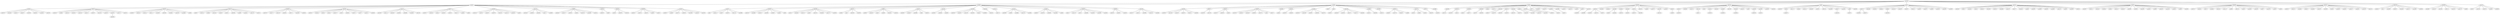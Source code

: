 graph X {
 100 [label="nodo100"];
 161 [label="nodo161"];
 465 [label="nodo465"];
 69 [label="nodo69"];
 46 [label="nodo46"];
 290 [label="nodo290"];
 153 [label="nodo153"];
 97 [label="nodo97"];
 72 [label="nodo72"];
 374 [label="nodo374"];
 78 [label="nodo78"];
 409 [label="nodo409"];
 131 [label="nodo131"];
 129 [label="nodo129"];
 329 [label="nodo329"];
 378 [label="nodo378"];
 442 [label="nodo442"];
 10 [label="nodo10"];
 297 [label="nodo297"];
 122 [label="nodo122"];
 323 [label="nodo323"];
 162 [label="nodo162"];
 102 [label="nodo102"];
 377 [label="nodo377"];
 204 [label="nodo204"];
 145 [label="nodo145"];
 86 [label="nodo86"];
 332 [label="nodo332"];
 424 [label="nodo424"];
 308 [label="nodo308"];
 203 [label="nodo203"];
 477 [label="nodo477"];
 247 [label="nodo247"];
 358 [label="nodo358"];
 157 [label="nodo157"];
 61 [label="nodo61"];
 237 [label="nodo237"];
 236 [label="nodo236"];
 459 [label="nodo459"];
 436 [label="nodo436"];
 124 [label="nodo124"];
 146 [label="nodo146"];
 483 [label="nodo483"];
 392 [label="nodo392"];
 491 [label="nodo491"];
 166 [label="nodo166"];
 300 [label="nodo300"];
 471 [label="nodo471"];
 437 [label="nodo437"];
 397 [label="nodo397"];
 440 [label="nodo440"];
 280 [label="nodo280"];
 484 [label="nodo484"];
 27 [label="nodo27"];
 3 [label="nodo3"];
 186 [label="nodo186"];
 466 [label="nodo466"];
 238 [label="nodo238"];
 312 [label="nodo312"];
 373 [label="nodo373"];
 73 [label="nodo73"];
 488 [label="nodo488"];
 309 [label="nodo309"];
 158 [label="nodo158"];
 266 [label="nodo266"];
 448 [label="nodo448"];
 93 [label="nodo93"];
 372 [label="nodo372"];
 189 [label="nodo189"];
 275 [label="nodo275"];
 286 [label="nodo286"];
 62 [label="nodo62"];
 283 [label="nodo283"];
 71 [label="nodo71"];
 485 [label="nodo485"];
 475 [label="nodo475"];
 362 [label="nodo362"];
 289 [label="nodo289"];
 251 [label="nodo251"];
 215 [label="nodo215"];
 30 [label="nodo30"];
 51 [label="nodo51"];
 130 [label="nodo130"];
 205 [label="nodo205"];
 458 [label="nodo458"];
 492 [label="nodo492"];
 388 [label="nodo388"];
 482 [label="nodo482"];
 264 [label="nodo264"];
 415 [label="nodo415"];
 103 [label="nodo103"];
 40 [label="nodo40"];
 375 [label="nodo375"];
 160 [label="nodo160"];
 425 [label="nodo425"];
 447 [label="nodo447"];
 413 [label="nodo413"];
 389 [label="nodo389"];
 270 [label="nodo270"];
 136 [label="nodo136"];
 0 [label="nodo0"];
 353 [label="nodo353"];
 263 [label="nodo263"];
 462 [label="nodo462"];
 156 [label="nodo156"];
 246 [label="nodo246"];
 410 [label="nodo410"];
 5 [label="nodo5"];
 208 [label="nodo208"];
 390 [label="nodo390"];
 298 [label="nodo298"];
 319 [label="nodo319"];
 106 [label="nodo106"];
 35 [label="nodo35"];
 173 [label="nodo173"];
 48 [label="nodo48"];
 214 [label="nodo214"];
 408 [label="nodo408"];
 321 [label="nodo321"];
 134 [label="nodo134"];
 269 [label="nodo269"];
 417 [label="nodo417"];
 292 [label="nodo292"];
 8 [label="nodo8"];
 285 [label="nodo285"];
 273 [label="nodo273"];
 296 [label="nodo296"];
 354 [label="nodo354"];
 481 [label="nodo481"];
 80 [label="nodo80"];
 154 [label="nodo154"];
 333 [label="nodo333"];
 257 [label="nodo257"];
 412 [label="nodo412"];
 39 [label="nodo39"];
 357 [label="nodo357"];
 38 [label="nodo38"];
 165 [label="nodo165"];
 356 [label="nodo356"];
 260 [label="nodo260"];
 340 [label="nodo340"];
 47 [label="nodo47"];
 262 [label="nodo262"];
 25 [label="nodo25"];
 435 [label="nodo435"];
 199 [label="nodo199"];
 355 [label="nodo355"];
 399 [label="nodo399"];
 152 [label="nodo152"];
 177 [label="nodo177"];
 343 [label="nodo343"];
 49 [label="nodo49"];
 365 [label="nodo365"];
 385 [label="nodo385"];
 282 [label="nodo282"];
 406 [label="nodo406"];
 125 [label="nodo125"];
 58 [label="nodo58"];
 439 [label="nodo439"];
 241 [label="nodo241"];
 287 [label="nodo287"];
 231 [label="nodo231"];
 220 [label="nodo220"];
 364 [label="nodo364"];
 63 [label="nodo63"];
 313 [label="nodo313"];
 242 [label="nodo242"];
 369 [label="nodo369"];
 395 [label="nodo395"];
 299 [label="nodo299"];
 261 [label="nodo261"];
 66 [label="nodo66"];
 416 [label="nodo416"];
 138 [label="nodo138"];
 381 [label="nodo381"];
 92 [label="nodo92"];
 450 [label="nodo450"];
 474 [label="nodo474"];
 391 [label="nodo391"];
 75 [label="nodo75"];
 460 [label="nodo460"];
 254 [label="nodo254"];
 114 [label="nodo114"];
 98 [label="nodo98"];
 133 [label="nodo133"];
 53 [label="nodo53"];
 304 [label="nodo304"];
 209 [label="nodo209"];
 57 [label="nodo57"];
 376 [label="nodo376"];
 55 [label="nodo55"];
 32 [label="nodo32"];
 315 [label="nodo315"];
 470 [label="nodo470"];
 463 [label="nodo463"];
 407 [label="nodo407"];
 456 [label="nodo456"];
 352 [label="nodo352"];
 190 [label="nodo190"];
 56 [label="nodo56"];
 383 [label="nodo383"];
 401 [label="nodo401"];
 147 [label="nodo147"];
 301 [label="nodo301"];
 109 [label="nodo109"];
 110 [label="nodo110"];
 422 [label="nodo422"];
 7 [label="nodo7"];
 393 [label="nodo393"];
 347 [label="nodo347"];
 428 [label="nodo428"];
 151 [label="nodo151"];
 368 [label="nodo368"];
 384 [label="nodo384"];
 490 [label="nodo490"];
 193 [label="nodo193"];
 148 [label="nodo148"];
 113 [label="nodo113"];
 310 [label="nodo310"];
 178 [label="nodo178"];
 65 [label="nodo65"];
 54 [label="nodo54"];
 164 [label="nodo164"];
 279 [label="nodo279"];
 90 [label="nodo90"];
 398 [label="nodo398"];
 479 [label="nodo479"];
 438 [label="nodo438"];
 197 [label="nodo197"];
 427 [label="nodo427"];
 169 [label="nodo169"];
 302 [label="nodo302"];
 284 [label="nodo284"];
 250 [label="nodo250"];
 419 [label="nodo419"];
 68 [label="nodo68"];
 253 [label="nodo253"];
 202 [label="nodo202"];
 194 [label="nodo194"];
 211 [label="nodo211"];
 187 [label="nodo187"];
 126 [label="nodo126"];
 325 [label="nodo325"];
 370 [label="nodo370"];
 121 [label="nodo121"];
 222 [label="nodo222"];
 405 [label="nodo405"];
 324 [label="nodo324"];
 414 [label="nodo414"];
 111 [label="nodo111"];
 293 [label="nodo293"];
 249 [label="nodo249"];
 464 [label="nodo464"];
 229 [label="nodo229"];
 480 [label="nodo480"];
 83 [label="nodo83"];
 87 [label="nodo87"];
 224 [label="nodo224"];
 96 [label="nodo96"];
 184 [label="nodo184"];
 29 [label="nodo29"];
 411 [label="nodo411"];
 338 [label="nodo338"];
 89 [label="nodo89"];
 441 [label="nodo441"];
 116 [label="nodo116"];
 212 [label="nodo212"];
 379 [label="nodo379"];
 277 [label="nodo277"];
 218 [label="nodo218"];
 420 [label="nodo420"];
 171 [label="nodo171"];
 206 [label="nodo206"];
 434 [label="nodo434"];
 331 [label="nodo331"];
 433 [label="nodo433"];
 20 [label="nodo20"];
 42 [label="nodo42"];
 327 [label="nodo327"];
 15 [label="nodo15"];
 452 [label="nodo452"];
 371 [label="nodo371"];
 77 [label="nodo77"];
 311 [label="nodo311"];
 348 [label="nodo348"];
 239 [label="nodo239"];
 112 [label="nodo112"];
 344 [label="nodo344"];
 248 [label="nodo248"];
 486 [label="nodo486"];
 400 [label="nodo400"];
 139 [label="nodo139"];
 207 [label="nodo207"];
 350 [label="nodo350"];
 24 [label="nodo24"];
 341 [label="nodo341"];
 181 [label="nodo181"];
 117 [label="nodo117"];
 64 [label="nodo64"];
 91 [label="nodo91"];
 143 [label="nodo143"];
 79 [label="nodo79"];
 351 [label="nodo351"];
 278 [label="nodo278"];
 182 [label="nodo182"];
 115 [label="nodo115"];
 404 [label="nodo404"];
 52 [label="nodo52"];
 244 [label="nodo244"];
 454 [label="nodo454"];
 200 [label="nodo200"];
 17 [label="nodo17"];
 495 [label="nodo495"];
 443 [label="nodo443"];
 227 [label="nodo227"];
 291 [label="nodo291"];
 28 [label="nodo28"];
 216 [label="nodo216"];
 496 [label="nodo496"];
 314 [label="nodo314"];
 423 [label="nodo423"];
 67 [label="nodo67"];
 26 [label="nodo26"];
 476 [label="nodo476"];
 149 [label="nodo149"];
 451 [label="nodo451"];
 213 [label="nodo213"];
 167 [label="nodo167"];
 95 [label="nodo95"];
 317 [label="nodo317"];
 387 [label="nodo387"];
 99 [label="nodo99"];
 175 [label="nodo175"];
 335 [label="nodo335"];
 198 [label="nodo198"];
 426 [label="nodo426"];
 226 [label="nodo226"];
 2 [label="nodo2"];
 421 [label="nodo421"];
 37 [label="nodo37"];
 472 [label="nodo472"];
 118 [label="nodo118"];
 396 [label="nodo396"];
 105 [label="nodo105"];
 469 [label="nodo469"];
 431 [label="nodo431"];
 336 [label="nodo336"];
 487 [label="nodo487"];
 94 [label="nodo94"];
 9 [label="nodo9"];
 14 [label="nodo14"];
 363 [label="nodo363"];
 132 [label="nodo132"];
 81 [label="nodo81"];
 120 [label="nodo120"];
 349 [label="nodo349"];
 172 [label="nodo172"];
 326 [label="nodo326"];
 84 [label="nodo84"];
 1 [label="nodo1"];
 183 [label="nodo183"];
 256 [label="nodo256"];
 59 [label="nodo59"];
 455 [label="nodo455"];
 21 [label="nodo21"];
 36 [label="nodo36"];
 345 [label="nodo345"];
 334 [label="nodo334"];
 382 [label="nodo382"];
 402 [label="nodo402"];
 366 [label="nodo366"];
 6 [label="nodo6"];
 322 [label="nodo322"];
 281 [label="nodo281"];
 446 [label="nodo446"];
 497 [label="nodo497"];
 328 [label="nodo328"];
 367 [label="nodo367"];
 140 [label="nodo140"];
 163 [label="nodo163"];
 43 [label="nodo43"];
 380 [label="nodo380"];
 191 [label="nodo191"];
 174 [label="nodo174"];
 306 [label="nodo306"];
 60 [label="nodo60"];
 499 [label="nodo499"];
 135 [label="nodo135"];
 394 [label="nodo394"];
 361 [label="nodo361"];
 219 [label="nodo219"];
 468 [label="nodo468"];
 288 [label="nodo288"];
 82 [label="nodo82"];
 31 [label="nodo31"];
 119 [label="nodo119"];
 12 [label="nodo12"];
 489 [label="nodo489"];
 430 [label="nodo430"];
 386 [label="nodo386"];
 265 [label="nodo265"];
 235 [label="nodo235"];
 307 [label="nodo307"];
 453 [label="nodo453"];
 137 [label="nodo137"];
 141 [label="nodo141"];
 360 [label="nodo360"];
 104 [label="nodo104"];
 494 [label="nodo494"];
 295 [label="nodo295"];
 108 [label="nodo108"];
 232 [label="nodo232"];
 473 [label="nodo473"];
 221 [label="nodo221"];
 493 [label="nodo493"];
 159 [label="nodo159"];
 128 [label="nodo128"];
 107 [label="nodo107"];
 320 [label="nodo320"];
 33 [label="nodo33"];
 150 [label="nodo150"];
 305 [label="nodo305"];
 243 [label="nodo243"];
 403 [label="nodo403"];
 170 [label="nodo170"];
 4 [label="nodo4"];
 217 [label="nodo217"];
 44 [label="nodo44"];
 252 [label="nodo252"];
 445 [label="nodo445"];
 318 [label="nodo318"];
 188 [label="nodo188"];
 267 [label="nodo267"];
 268 [label="nodo268"];
 176 [label="nodo176"];
 201 [label="nodo201"];
 418 [label="nodo418"];
 185 [label="nodo185"];
 127 [label="nodo127"];
 272 [label="nodo272"];
 449 [label="nodo449"];
 101 [label="nodo101"];
 346 [label="nodo346"];
 123 [label="nodo123"];
 461 [label="nodo461"];
 179 [label="nodo179"];
 467 [label="nodo467"];
 88 [label="nodo88"];
 18 [label="nodo18"];
 85 [label="nodo85"];
 45 [label="nodo45"];
 478 [label="nodo478"];
 255 [label="nodo255"];
 142 [label="nodo142"];
 192 [label="nodo192"];
 13 [label="nodo13"];
 41 [label="nodo41"];
 271 [label="nodo271"];
 76 [label="nodo76"];
 330 [label="nodo330"];
 23 [label="nodo23"];
 276 [label="nodo276"];
 234 [label="nodo234"];
 225 [label="nodo225"];
 155 [label="nodo155"];
 274 [label="nodo274"];
 359 [label="nodo359"];
 168 [label="nodo168"];
 316 [label="nodo316"];
 180 [label="nodo180"];
 342 [label="nodo342"];
 19 [label="nodo19"];
 22 [label="nodo22"];
 258 [label="nodo258"];
 498 [label="nodo498"];
 429 [label="nodo429"];
 210 [label="nodo210"];
 74 [label="nodo74"];
 34 [label="nodo34"];
 444 [label="nodo444"];
 233 [label="nodo233"];
 432 [label="nodo432"];
 223 [label="nodo223"];
 196 [label="nodo196"];
 144 [label="nodo144"];
 50 [label="nodo50"];
 230 [label="nodo230"];
 11 [label="nodo11"];
 245 [label="nodo245"];
 303 [label="nodo303"];
 294 [label="nodo294"];
 240 [label="nodo240"];
 16 [label="nodo16"];
 457 [label="nodo457"];
 195 [label="nodo195"];
 70 [label="nodo70"];
 339 [label="nodo339"];
 337 [label="nodo337"];
 228 [label="nodo228"];
 259 [label="nodo259"];
  100 -- 161 ;
  100 -- 465 ;
  100 -- 69 ;
  100 -- 46 ;
  100 -- 290 ;
  100 -- 153 ;
  100 -- 97 ;
  100 -- 72 ;
  100 -- 374 ;
  100 -- 78 ;
  100 -- 409 ;
  100 -- 131 ;
  100 -- 129 ;
  100 -- 329 ;
  100 -- 378 ;
  161 -- 442 ;
  161 -- 10 ;
  161 -- 297 ;
  161 -- 122 ;
  161 -- 323 ;
  161 -- 162 ;
  161 -- 102 ;
  161 -- 377 ;
  161 -- 204 ;
  161 -- 145 ;
  161 -- 86 ;
  161 -- 332 ;
  161 -- 424 ;
  161 -- 308 ;
  161 -- 203 ;
  465 -- 477 ;
  465 -- 247 ;
  465 -- 358 ;
  465 -- 157 ;
  465 -- 61 ;
  465 -- 237 ;
  465 -- 236 ;
  465 -- 459 ;
  465 -- 436 ;
  465 -- 124 ;
  465 -- 146 ;
  465 -- 483 ;
  465 -- 392 ;
  465 -- 491 ;
  465 -- 166 ;
  69 -- 300 ;
  69 -- 471 ;
  69 -- 437 ;
  69 -- 397 ;
  69 -- 440 ;
  69 -- 280 ;
  69 -- 484 ;
  69 -- 27 ;
  69 -- 3 ;
  69 -- 186 ;
  69 -- 466 ;
  69 -- 238 ;
  69 -- 312 ;
  69 -- 373 ;
  69 -- 73 ;
  69 -- 488 ;
  46 -- 309 ;
  46 -- 158 ;
  46 -- 266 ;
  46 -- 448 ;
  46 -- 93 ;
  46 -- 372 ;
  46 -- 189 ;
  46 -- 275 ;
  46 -- 286 ;
  46 -- 62 ;
  46 -- 283 ;
  46 -- 71 ;
  46 -- 485 ;
  46 -- 475 ;
  46 -- 362 ;
  46 -- 289 ;
  46 -- 251 ;
  46 -- 215 ;
  46 -- 30 ;
  46 -- 51 ;
  46 -- 130 ;
  290 -- 205 ;
  290 -- 458 ;
  290 -- 492 ;
  290 -- 388 ;
  290 -- 482 ;
  290 -- 264 ;
  290 -- 415 ;
  290 -- 103 ;
  290 -- 40 ;
  290 -- 375 ;
  290 -- 160 ;
  290 -- 425 ;
  290 -- 447 ;
  153 -- 413 ;
  153 -- 389 ;
  153 -- 270 ;
  153 -- 136 ;
  153 -- 0 ;
  153 -- 353 ;
  153 -- 263 ;
  153 -- 462 ;
  153 -- 156 ;
  153 -- 246 ;
  153 -- 410 ;
  153 -- 5 ;
  153 -- 208 ;
  153 -- 390 ;
  153 -- 298 ;
  153 -- 319 ;
  97 -- 106 ;
  97 -- 35 ;
  97 -- 173 ;
  97 -- 48 ;
  97 -- 214 ;
  97 -- 408 ;
  97 -- 321 ;
  97 -- 134 ;
  97 -- 269 ;
  97 -- 417 ;
  97 -- 292 ;
  97 -- 8 ;
  97 -- 285 ;
  72 -- 273 ;
  72 -- 296 ;
  72 -- 354 ;
  72 -- 481 ;
  72 -- 80 ;
  72 -- 154 ;
  72 -- 333 ;
  72 -- 257 ;
  72 -- 412 ;
  72 -- 39 ;
  72 -- 357 ;
  72 -- 38 ;
  72 -- 165 ;
  72 -- 356 ;
  72 -- 260 ;
  374 -- 340 ;
  374 -- 47 ;
  374 -- 262 ;
  374 -- 25 ;
  374 -- 435 ;
  374 -- 199 ;
  374 -- 355 ;
  374 -- 399 ;
  374 -- 152 ;
  374 -- 177 ;
  374 -- 343 ;
  374 -- 49 ;
  374 -- 365 ;
  374 -- 385 ;
  374 -- 282 ;
  374 -- 406 ;
  374 -- 125 ;
  374 -- 58 ;
  374 -- 439 ;
  374 -- 241 ;
  78 -- 287 ;
  78 -- 231 ;
  78 -- 220 ;
  78 -- 364 ;
  78 -- 63 ;
  78 -- 313 ;
  78 -- 242 ;
  78 -- 369 ;
  78 -- 395 ;
  78 -- 299 ;
  78 -- 261 ;
  78 -- 66 ;
  78 -- 416 ;
  78 -- 138 ;
  78 -- 381 ;
  78 -- 92 ;
  78 -- 450 ;
  409 -- 474 ;
  409 -- 391 ;
  409 -- 75 ;
  409 -- 460 ;
  409 -- 254 ;
  409 -- 114 ;
  409 -- 98 ;
  409 -- 133 ;
  409 -- 53 ;
  409 -- 304 ;
  409 -- 209 ;
  409 -- 57 ;
  409 -- 376 ;
  409 -- 55 ;
  409 -- 32 ;
  131 -- 315 ;
  131 -- 470 ;
  131 -- 463 ;
  131 -- 407 ;
  131 -- 456 ;
  131 -- 352 ;
  131 -- 190 ;
  131 -- 56 ;
  131 -- 383 ;
  131 -- 401 ;
  131 -- 147 ;
  131 -- 301 ;
  131 -- 109 ;
  131 -- 110 ;
  129 -- 422 ;
  129 -- 7 ;
  129 -- 393 ;
  129 -- 347 ;
  129 -- 428 ;
  129 -- 151 ;
  129 -- 368 ;
  129 -- 384 ;
  329 -- 490 ;
  329 -- 193 ;
  329 -- 148 ;
  329 -- 113 ;
  329 -- 310 ;
  329 -- 178 ;
  329 -- 65 ;
  378 -- 54 ;
  378 -- 164 ;
  378 -- 279 ;
  378 -- 90 ;
  378 -- 398 ;
  442 -- 479 ;
  442 -- 438 ;
  442 -- 197 ;
  442 -- 427 ;
  442 -- 169 ;
  442 -- 302 ;
  442 -- 284 ;
  442 -- 250 ;
  10 -- 419 ;
  10 -- 68 ;
  10 -- 253 ;
  10 -- 202 ;
  10 -- 194 ;
  10 -- 211 ;
  10 -- 187 ;
  10 -- 126 ;
  10 -- 325 ;
  10 -- 370 ;
  10 -- 121 ;
  10 -- 222 ;
  297 -- 405 ;
  297 -- 324 ;
  297 -- 414 ;
  297 -- 111 ;
  297 -- 293 ;
  297 -- 249 ;
  297 -- 464 ;
  297 -- 229 ;
  297 -- 480 ;
  297 -- 83 ;
  122 -- 87 ;
  122 -- 224 ;
  122 -- 96 ;
  122 -- 184 ;
  122 -- 29 ;
  122 -- 411 ;
  122 -- 338 ;
  122 -- 89 ;
  122 -- 441 ;
  122 -- 116 ;
  122 -- 212 ;
  323 -- 379 ;
  323 -- 277 ;
  323 -- 218 ;
  323 -- 420 ;
  323 -- 171 ;
  323 -- 206 ;
  323 -- 434 ;
  162 -- 331 ;
  162 -- 433 ;
  162 -- 20 ;
  162 -- 42 ;
  162 -- 327 ;
  162 -- 15 ;
  162 -- 452 ;
  162 -- 371 ;
  162 -- 77 ;
  162 -- 311 ;
  162 -- 348 ;
  102 -- 239 ;
  102 -- 112 ;
  102 -- 344 ;
  102 -- 248 ;
  102 -- 486 ;
  102 -- 400 ;
  102 -- 139 ;
  377 -- 207 ;
  377 -- 350 ;
  377 -- 24 ;
  377 -- 341 ;
  377 -- 181 ;
  377 -- 117 ;
  377 -- 64 ;
  377 -- 91 ;
  204 -- 143 ;
  204 -- 79 ;
  204 -- 351 ;
  204 -- 278 ;
  204 -- 182 ;
  204 -- 115 ;
  204 -- 404 ;
  204 -- 52 ;
  145 -- 244 ;
  145 -- 454 ;
  145 -- 200 ;
  145 -- 17 ;
  145 -- 495 ;
  86 -- 443 ;
  86 -- 227 ;
  86 -- 291 ;
  86 -- 28 ;
  86 -- 216 ;
  86 -- 496 ;
  86 -- 314 ;
  332 -- 423 ;
  332 -- 67 ;
  424 -- 26 ;
  424 -- 476 ;
  424 -- 149 ;
  308 -- 451 ;
  308 -- 213 ;
  308 -- 167 ;
  308 -- 95 ;
  308 -- 317 ;
  203 -- 387 ;
  203 -- 99 ;
  203 -- 175 ;
  203 -- 335 ;
  203 -- 198 ;
  203 -- 426 ;
  203 -- 226 ;
  477 -- 2 ;
  477 -- 421 ;
  477 -- 37 ;
  477 -- 472 ;
  477 -- 118 ;
  477 -- 396 ;
  247 -- 105 ;
  247 -- 469 ;
  247 -- 431 ;
  247 -- 336 ;
  247 -- 487 ;
  247 -- 94 ;
  247 -- 9 ;
  358 -- 14 ;
  358 -- 363 ;
  358 -- 132 ;
  358 -- 81 ;
  358 -- 120 ;
  358 -- 349 ;
  358 -- 172 ;
  358 -- 326 ;
  157 -- 84 ;
  157 -- 1 ;
  157 -- 183 ;
  157 -- 256 ;
  61 -- 59 ;
  61 -- 455 ;
  61 -- 21 ;
  61 -- 36 ;
  61 -- 345 ;
  61 -- 334 ;
  237 -- 382 ;
  237 -- 402 ;
  237 -- 366 ;
  237 -- 6 ;
  237 -- 322 ;
  236 -- 281 ;
  236 -- 446 ;
  236 -- 497 ;
  459 -- 328 ;
  459 -- 367 ;
  459 -- 140 ;
  459 -- 163 ;
  459 -- 43 ;
  459 -- 380 ;
  436 -- 191 ;
  124 -- 174 ;
  146 -- 306 ;
  146 -- 60 ;
  146 -- 499 ;
  146 -- 135 ;
  146 -- 394 ;
  483 -- 361 ;
  483 -- 219 ;
  483 -- 468 ;
  483 -- 288 ;
  483 -- 82 ;
  392 -- 31 ;
  392 -- 119 ;
  392 -- 12 ;
  392 -- 489 ;
  392 -- 430 ;
  392 -- 386 ;
  392 -- 265 ;
  491 -- 235 ;
  491 -- 307 ;
  491 -- 453 ;
  166 -- 137 ;
  166 -- 141 ;
  166 -- 360 ;
  166 -- 104 ;
  166 -- 494 ;
  300 -- 295 ;
  300 -- 108 ;
  300 -- 232 ;
  300 -- 473 ;
  300 -- 221 ;
  300 -- 493 ;
  471 -- 159 ;
  471 -- 128 ;
  437 -- 107 ;
  437 -- 320 ;
  437 -- 33 ;
  397 -- 150 ;
  397 -- 305 ;
  397 -- 243 ;
  397 -- 403 ;
  397 -- 170 ;
  397 -- 4 ;
  397 -- 217 ;
  440 -- 44 ;
  280 -- 252 ;
  280 -- 445 ;
  484 -- 318 ;
  484 -- 188 ;
  484 -- 267 ;
  484 -- 268 ;
  484 -- 176 ;
  3 -- 201 ;
  186 -- 418 ;
  186 -- 185 ;
  186 -- 127 ;
  186 -- 272 ;
  186 -- 449 ;
  466 -- 101 ;
  466 -- 346 ;
  238 -- 123 ;
  312 -- 461 ;
  312 -- 179 ;
  312 -- 467 ;
  312 -- 88 ;
  373 -- 18 ;
  373 -- 85 ;
  373 -- 45 ;
  73 -- 478 ;
  488 -- 255 ;
  309 -- 142 ;
  158 -- 192 ;
  158 -- 13 ;
  266 -- 41 ;
  266 -- 271 ;
  448 -- 76 ;
  448 -- 330 ;
  189 -- 23 ;
  189 -- 276 ;
  275 -- 234 ;
  275 -- 225 ;
  286 -- 155 ;
  286 -- 274 ;
  62 -- 359 ;
  62 -- 168 ;
  283 -- 316 ;
  283 -- 180 ;
  71 -- 342 ;
  362 -- 19 ;
  289 -- 22 ;
  51 -- 258 ;
  130 -- 498 ;
  205 -- 429 ;
  205 -- 210 ;
  205 -- 74 ;
  388 -- 34 ;
  388 -- 444 ;
  482 -- 233 ;
  264 -- 432 ;
  415 -- 223 ;
  415 -- 196 ;
  160 -- 144 ;
  447 -- 50 ;
  413 -- 230 ;
  136 -- 11 ;
  353 -- 245 ;
  462 -- 303 ;
  246 -- 294 ;
  208 -- 240 ;
  390 -- 16 ;
  35 -- 457 ;
  417 -- 195 ;
  8 -- 70 ;
  273 -- 339 ;
  273 -- 337 ;
  80 -- 228 ;
  370 -- 259 ;
}
